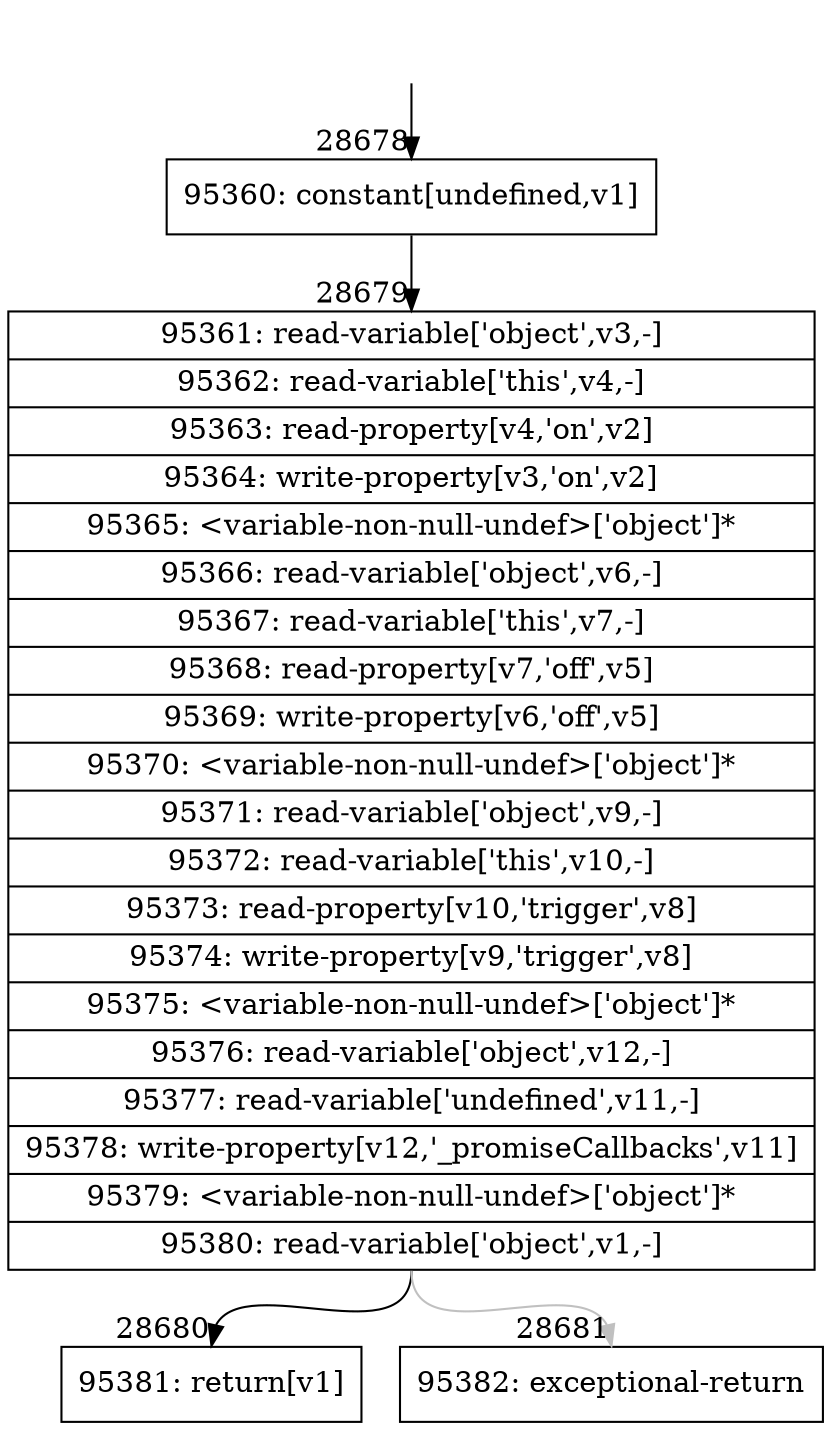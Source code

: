 digraph {
rankdir="TD"
BB_entry2526[shape=none,label=""];
BB_entry2526 -> BB28678 [tailport=s, headport=n, headlabel="    28678"]
BB28678 [shape=record label="{95360: constant[undefined,v1]}" ] 
BB28678 -> BB28679 [tailport=s, headport=n, headlabel="      28679"]
BB28679 [shape=record label="{95361: read-variable['object',v3,-]|95362: read-variable['this',v4,-]|95363: read-property[v4,'on',v2]|95364: write-property[v3,'on',v2]|95365: \<variable-non-null-undef\>['object']*|95366: read-variable['object',v6,-]|95367: read-variable['this',v7,-]|95368: read-property[v7,'off',v5]|95369: write-property[v6,'off',v5]|95370: \<variable-non-null-undef\>['object']*|95371: read-variable['object',v9,-]|95372: read-variable['this',v10,-]|95373: read-property[v10,'trigger',v8]|95374: write-property[v9,'trigger',v8]|95375: \<variable-non-null-undef\>['object']*|95376: read-variable['object',v12,-]|95377: read-variable['undefined',v11,-]|95378: write-property[v12,'_promiseCallbacks',v11]|95379: \<variable-non-null-undef\>['object']*|95380: read-variable['object',v1,-]}" ] 
BB28679 -> BB28680 [tailport=s, headport=n, headlabel="      28680"]
BB28679 -> BB28681 [tailport=s, headport=n, color=gray, headlabel="      28681"]
BB28680 [shape=record label="{95381: return[v1]}" ] 
BB28681 [shape=record label="{95382: exceptional-return}" ] 
//#$~ 51093
}
